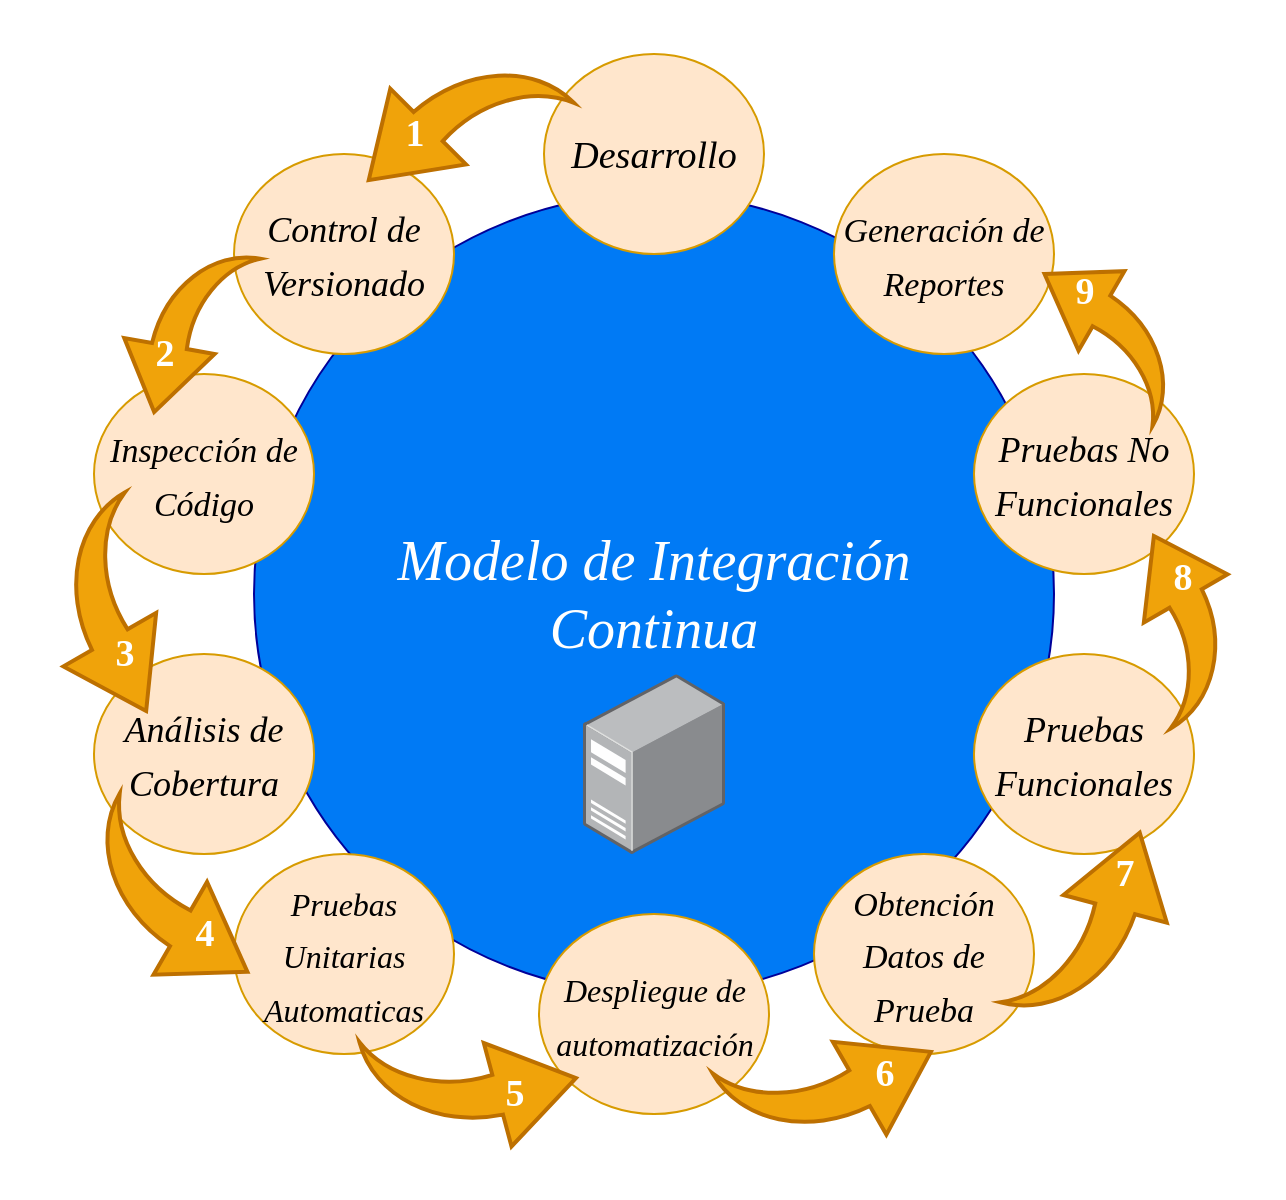 <mxfile version="13.10.0" type="device"><diagram name="Page-1" id="dd472eb7-4b8b-5cd9-a60b-b15522922e76"><mxGraphModel dx="1074" dy="559" grid="1" gridSize="10" guides="1" tooltips="1" connect="1" arrows="1" fold="1" page="1" pageScale="1" pageWidth="1100" pageHeight="850" background="#ffffff" math="0" shadow="0"><root><mxCell id="0"/><mxCell id="1" parent="0"/><mxCell id="374e34682ed331ee-1" value="&lt;font style=&quot;font-size: 28px&quot; color=&quot;#fffffe&quot;&gt;&lt;i&gt;Modelo de Integración&lt;br&gt;Continua&lt;/i&gt;&lt;/font&gt;" style="ellipse;whiteSpace=wrap;html=1;rounded=0;shadow=0;dashed=0;comic=0;fontFamily=Verdana;fontSize=22;strokeColor=#000099;fillColor=#007AF5;" parent="1" vertex="1"><mxGeometry x="330" y="180" width="400" height="400" as="geometry"/></mxCell><mxCell id="45236fa5f4b8e91a-5" value="&lt;font style=&quot;font-size: 18px&quot;&gt;&lt;i&gt;Control de&lt;br&gt;Versionado&lt;/i&gt;&lt;br&gt;&lt;/font&gt;" style="ellipse;whiteSpace=wrap;html=1;rounded=0;shadow=0;dashed=0;comic=0;fontFamily=Georgia;fontSize=22;fillColor=#ffe6cc;strokeColor=#d79b00;" parent="1" vertex="1"><mxGeometry x="320" y="160" width="110" height="100" as="geometry"/></mxCell><mxCell id="5hNbfyD_flD80t199_tO-1" value="&lt;font style=&quot;font-size: 17px&quot;&gt;&lt;i&gt;Inspección de Código&lt;/i&gt;&lt;/font&gt;" style="ellipse;whiteSpace=wrap;html=1;rounded=0;shadow=0;dashed=0;comic=0;fontFamily=Georgia;fontSize=22;fillColor=#ffe6cc;strokeColor=#d79b00;" vertex="1" parent="1"><mxGeometry x="250" y="270" width="110" height="100" as="geometry"/></mxCell><mxCell id="5hNbfyD_flD80t199_tO-2" value="&lt;font style=&quot;font-size: 18px&quot;&gt;&lt;i&gt;Análisis de Cobertura&lt;/i&gt;&lt;/font&gt;" style="ellipse;whiteSpace=wrap;html=1;rounded=0;shadow=0;dashed=0;comic=0;fontFamily=Georgia;fontSize=22;fillColor=#ffe6cc;strokeColor=#d79b00;" vertex="1" parent="1"><mxGeometry x="250" y="410" width="110" height="100" as="geometry"/></mxCell><mxCell id="5hNbfyD_flD80t199_tO-3" value="&lt;font style=&quot;font-size: 16px&quot;&gt;&lt;i&gt;Pruebas Unitarias Automaticas&lt;/i&gt;&lt;/font&gt;" style="ellipse;whiteSpace=wrap;html=1;rounded=0;shadow=0;dashed=0;comic=0;fontFamily=Georgia;fontSize=22;fillColor=#ffe6cc;strokeColor=#d79b00;" vertex="1" parent="1"><mxGeometry x="320" y="510" width="110" height="100" as="geometry"/></mxCell><mxCell id="5hNbfyD_flD80t199_tO-4" value="&lt;font style=&quot;font-size: 17px&quot;&gt;&lt;i&gt;Obtención Datos de Prueba&lt;/i&gt;&lt;/font&gt;" style="ellipse;whiteSpace=wrap;html=1;rounded=0;shadow=0;dashed=0;comic=0;fontFamily=Georgia;fontSize=22;fillColor=#ffe6cc;strokeColor=#d79b00;" vertex="1" parent="1"><mxGeometry x="610" y="510" width="110" height="100" as="geometry"/></mxCell><mxCell id="5hNbfyD_flD80t199_tO-5" value="&lt;font style=&quot;font-size: 19px&quot;&gt;&lt;i&gt;Desarrollo&lt;/i&gt;&lt;/font&gt;" style="ellipse;whiteSpace=wrap;html=1;rounded=0;shadow=0;dashed=0;comic=0;fontFamily=Georgia;fontSize=22;fillColor=#ffe6cc;strokeColor=#d79b00;" vertex="1" parent="1"><mxGeometry x="475" y="110" width="110" height="100" as="geometry"/></mxCell><mxCell id="5hNbfyD_flD80t199_tO-6" value="&lt;font style=&quot;font-size: 17px&quot;&gt;&lt;i&gt;Generación de Reportes&lt;/i&gt;&lt;/font&gt;" style="ellipse;whiteSpace=wrap;html=1;rounded=0;shadow=0;dashed=0;comic=0;fontFamily=Georgia;fontSize=22;fillColor=#ffe6cc;strokeColor=#d79b00;" vertex="1" parent="1"><mxGeometry x="620" y="160" width="110" height="100" as="geometry"/></mxCell><mxCell id="5hNbfyD_flD80t199_tO-7" value="&lt;font style=&quot;font-size: 18px&quot; face=&quot;Verdana&quot;&gt;&lt;i&gt;Pruebas No Funcionales&lt;/i&gt;&lt;/font&gt;" style="ellipse;whiteSpace=wrap;html=1;rounded=0;shadow=0;dashed=0;comic=0;fontFamily=Georgia;fontSize=22;fillColor=#ffe6cc;strokeColor=#d79b00;" vertex="1" parent="1"><mxGeometry x="690" y="270" width="110" height="100" as="geometry"/></mxCell><mxCell id="5hNbfyD_flD80t199_tO-8" value="&lt;font style=&quot;font-size: 18px&quot;&gt;&lt;i&gt;Pruebas Funcionales&lt;/i&gt;&lt;/font&gt;" style="ellipse;whiteSpace=wrap;html=1;rounded=0;shadow=0;dashed=0;comic=0;fontFamily=Georgia;fontSize=22;fillColor=#ffe6cc;strokeColor=#d79b00;" vertex="1" parent="1"><mxGeometry x="690" y="410" width="110" height="100" as="geometry"/></mxCell><mxCell id="5hNbfyD_flD80t199_tO-9" value="&lt;font style=&quot;font-size: 16px&quot;&gt;&lt;i&gt;Despliegue de automatización&lt;/i&gt;&lt;/font&gt;" style="ellipse;whiteSpace=wrap;html=1;rounded=0;shadow=0;dashed=0;comic=0;fontFamily=Georgia;fontSize=22;fillColor=#ffe6cc;strokeColor=#d79b00;" vertex="1" parent="1"><mxGeometry x="472.5" y="540" width="115" height="100" as="geometry"/></mxCell><mxCell id="5hNbfyD_flD80t199_tO-11" value="" style="points=[];aspect=fixed;html=1;align=center;shadow=0;dashed=0;image;image=img/lib/allied_telesis/computer_and_terminals/Server_Desktop.svg;strokeColor=#000099;fillColor=#007AF5;" vertex="1" parent="1"><mxGeometry x="494.51" y="420" width="70.99" height="90" as="geometry"/></mxCell><mxCell id="5hNbfyD_flD80t199_tO-18" value="" style="html=1;verticalLabelPosition=bottom;align=center;labelBackgroundColor=#ffffff;verticalAlign=top;strokeWidth=2;strokeColor=#BD7000;shadow=0;dashed=0;shape=mxgraph.ios7.icons.back;fillColor=#f0a30a;fontFamily=Georgia;rotation=-45;fontColor=#ffffff;" vertex="1" parent="1"><mxGeometry x="380" y="110" width="100" height="70" as="geometry"/></mxCell><mxCell id="5hNbfyD_flD80t199_tO-21" value="" style="html=1;verticalLabelPosition=bottom;align=center;labelBackgroundColor=#ffffff;verticalAlign=top;strokeWidth=2;strokeColor=#BD7000;shadow=0;dashed=0;shape=mxgraph.ios7.icons.back;fillColor=#f0a30a;fontFamily=Georgia;rotation=-80;fontColor=#ffffff;" vertex="1" parent="1"><mxGeometry x="253.73" y="218.82" width="84.83" height="60" as="geometry"/></mxCell><mxCell id="5hNbfyD_flD80t199_tO-22" value="" style="html=1;verticalLabelPosition=bottom;align=center;labelBackgroundColor=#ffffff;verticalAlign=top;strokeWidth=2;strokeColor=#BD7000;shadow=0;dashed=0;shape=mxgraph.ios7.icons.back;fillColor=#f0a30a;fontFamily=Georgia;rotation=30;fontColor=#ffffff;" vertex="1" parent="1"><mxGeometry x="715.17" y="218.82" width="84.83" height="60" as="geometry"/></mxCell><mxCell id="5hNbfyD_flD80t199_tO-23" value="" style="html=1;verticalLabelPosition=bottom;align=center;labelBackgroundColor=#ffffff;verticalAlign=top;strokeWidth=2;strokeColor=#BD7000;shadow=0;dashed=0;shape=mxgraph.ios7.icons.back;fillColor=#f0a30a;fontFamily=Georgia;rotation=-120;fontColor=#ffffff;" vertex="1" parent="1"><mxGeometry x="210" y="355" width="100" height="70" as="geometry"/></mxCell><mxCell id="5hNbfyD_flD80t199_tO-24" value="" style="html=1;verticalLabelPosition=bottom;align=center;labelBackgroundColor=#ffffff;verticalAlign=top;strokeWidth=2;strokeColor=#BD7000;shadow=0;dashed=0;shape=mxgraph.ios7.icons.back;fillColor=#f0a30a;fontFamily=Georgia;rotation=-150;fontColor=#ffffff;" vertex="1" parent="1"><mxGeometry x="238.56" y="500" width="100" height="70" as="geometry"/></mxCell><mxCell id="5hNbfyD_flD80t199_tO-25" value="" style="html=1;verticalLabelPosition=bottom;align=center;labelBackgroundColor=#ffffff;verticalAlign=top;strokeWidth=2;strokeColor=#BD7000;shadow=0;dashed=0;shape=mxgraph.ios7.icons.back;fillColor=#f0a30a;fontFamily=Georgia;rotation=-195;fontColor=#ffffff;" vertex="1" parent="1"><mxGeometry x="390" y="590" width="100" height="70" as="geometry"/></mxCell><mxCell id="5hNbfyD_flD80t199_tO-26" value="" style="html=1;verticalLabelPosition=bottom;align=center;labelBackgroundColor=#ffffff;verticalAlign=top;strokeWidth=2;strokeColor=#BD7000;shadow=0;dashed=0;shape=mxgraph.ios7.icons.back;fillColor=#f0a30a;fontFamily=Georgia;rotation=-210;fontColor=#ffffff;" vertex="1" parent="1"><mxGeometry x="570" y="590" width="100" height="70" as="geometry"/></mxCell><mxCell id="5hNbfyD_flD80t199_tO-27" value="" style="html=1;verticalLabelPosition=bottom;align=center;labelBackgroundColor=#ffffff;verticalAlign=top;strokeWidth=2;strokeColor=#BD7000;shadow=0;dashed=0;shape=mxgraph.ios7.icons.back;fillColor=#f0a30a;fontFamily=Georgia;rotation=105;fontColor=#ffffff;" vertex="1" parent="1"><mxGeometry x="700" y="510" width="100" height="70" as="geometry"/></mxCell><mxCell id="5hNbfyD_flD80t199_tO-28" value="" style="html=1;verticalLabelPosition=bottom;align=center;labelBackgroundColor=#ffffff;verticalAlign=top;strokeWidth=2;strokeColor=#BD7000;shadow=0;dashed=0;shape=mxgraph.ios7.icons.back;fillColor=#f0a30a;fontFamily=Georgia;rotation=60;fontColor=#ffffff;" vertex="1" parent="1"><mxGeometry x="750" y="362" width="87.59" height="63.15" as="geometry"/></mxCell><mxCell id="5hNbfyD_flD80t199_tO-30" value="&lt;font style=&quot;font-size: 19px&quot; color=&quot;#ffffff&quot;&gt;&lt;b&gt;1&lt;/b&gt;&lt;/font&gt;" style="text;html=1;align=center;verticalAlign=middle;resizable=0;points=[];autosize=1;fontFamily=Georgia;" vertex="1" parent="1"><mxGeometry x="395" y="140" width="30" height="20" as="geometry"/></mxCell><mxCell id="5hNbfyD_flD80t199_tO-31" value="&lt;font style=&quot;font-size: 19px&quot; color=&quot;#ffffff&quot;&gt;&lt;b&gt;2&lt;/b&gt;&lt;/font&gt;" style="text;html=1;align=center;verticalAlign=middle;resizable=0;points=[];autosize=1;fontFamily=Georgia;" vertex="1" parent="1"><mxGeometry x="270" y="250" width="30" height="20" as="geometry"/></mxCell><mxCell id="5hNbfyD_flD80t199_tO-32" value="&lt;font style=&quot;font-size: 19px&quot; color=&quot;#ffffff&quot;&gt;&lt;b&gt;3&lt;/b&gt;&lt;/font&gt;" style="text;html=1;align=center;verticalAlign=middle;resizable=0;points=[];autosize=1;fontFamily=Georgia;" vertex="1" parent="1"><mxGeometry x="250" y="400" width="30" height="20" as="geometry"/></mxCell><mxCell id="5hNbfyD_flD80t199_tO-33" value="&lt;font style=&quot;font-size: 19px&quot; color=&quot;#ffffff&quot;&gt;&lt;b&gt;4&lt;/b&gt;&lt;/font&gt;" style="text;html=1;align=center;verticalAlign=middle;resizable=0;points=[];autosize=1;fontFamily=Georgia;" vertex="1" parent="1"><mxGeometry x="290" y="540" width="30" height="20" as="geometry"/></mxCell><mxCell id="5hNbfyD_flD80t199_tO-34" value="&lt;font style=&quot;font-size: 19px&quot; color=&quot;#ffffff&quot;&gt;&lt;b&gt;5&lt;/b&gt;&lt;/font&gt;" style="text;html=1;align=center;verticalAlign=middle;resizable=0;points=[];autosize=1;fontFamily=Georgia;" vertex="1" parent="1"><mxGeometry x="445" y="620" width="30" height="20" as="geometry"/></mxCell><mxCell id="5hNbfyD_flD80t199_tO-35" value="&lt;font style=&quot;font-size: 19px&quot; color=&quot;#ffffff&quot;&gt;&lt;b&gt;6&lt;/b&gt;&lt;/font&gt;" style="text;html=1;align=center;verticalAlign=middle;resizable=0;points=[];autosize=1;fontFamily=Georgia;" vertex="1" parent="1"><mxGeometry x="630" y="610" width="30" height="20" as="geometry"/></mxCell><mxCell id="5hNbfyD_flD80t199_tO-36" value="&lt;font style=&quot;font-size: 19px&quot; color=&quot;#ffffff&quot;&gt;&lt;b&gt;7&lt;/b&gt;&lt;/font&gt;" style="text;html=1;align=center;verticalAlign=middle;resizable=0;points=[];autosize=1;fontFamily=Georgia;" vertex="1" parent="1"><mxGeometry x="750" y="510" width="30" height="20" as="geometry"/></mxCell><mxCell id="5hNbfyD_flD80t199_tO-37" value="&lt;font style=&quot;font-size: 19px&quot; color=&quot;#ffffff&quot;&gt;&lt;b&gt;8&lt;/b&gt;&lt;/font&gt;" style="text;html=1;align=center;verticalAlign=middle;resizable=0;points=[];autosize=1;fontFamily=Georgia;" vertex="1" parent="1"><mxGeometry x="778.79" y="362" width="30" height="20" as="geometry"/></mxCell><mxCell id="5hNbfyD_flD80t199_tO-38" value="&lt;font style=&quot;font-size: 19px&quot; color=&quot;#ffffff&quot;&gt;&lt;b&gt;9&lt;/b&gt;&lt;/font&gt;" style="text;html=1;align=center;verticalAlign=middle;resizable=0;points=[];autosize=1;fontFamily=Georgia;" vertex="1" parent="1"><mxGeometry x="730" y="218.82" width="30" height="20" as="geometry"/></mxCell></root></mxGraphModel></diagram></mxfile>